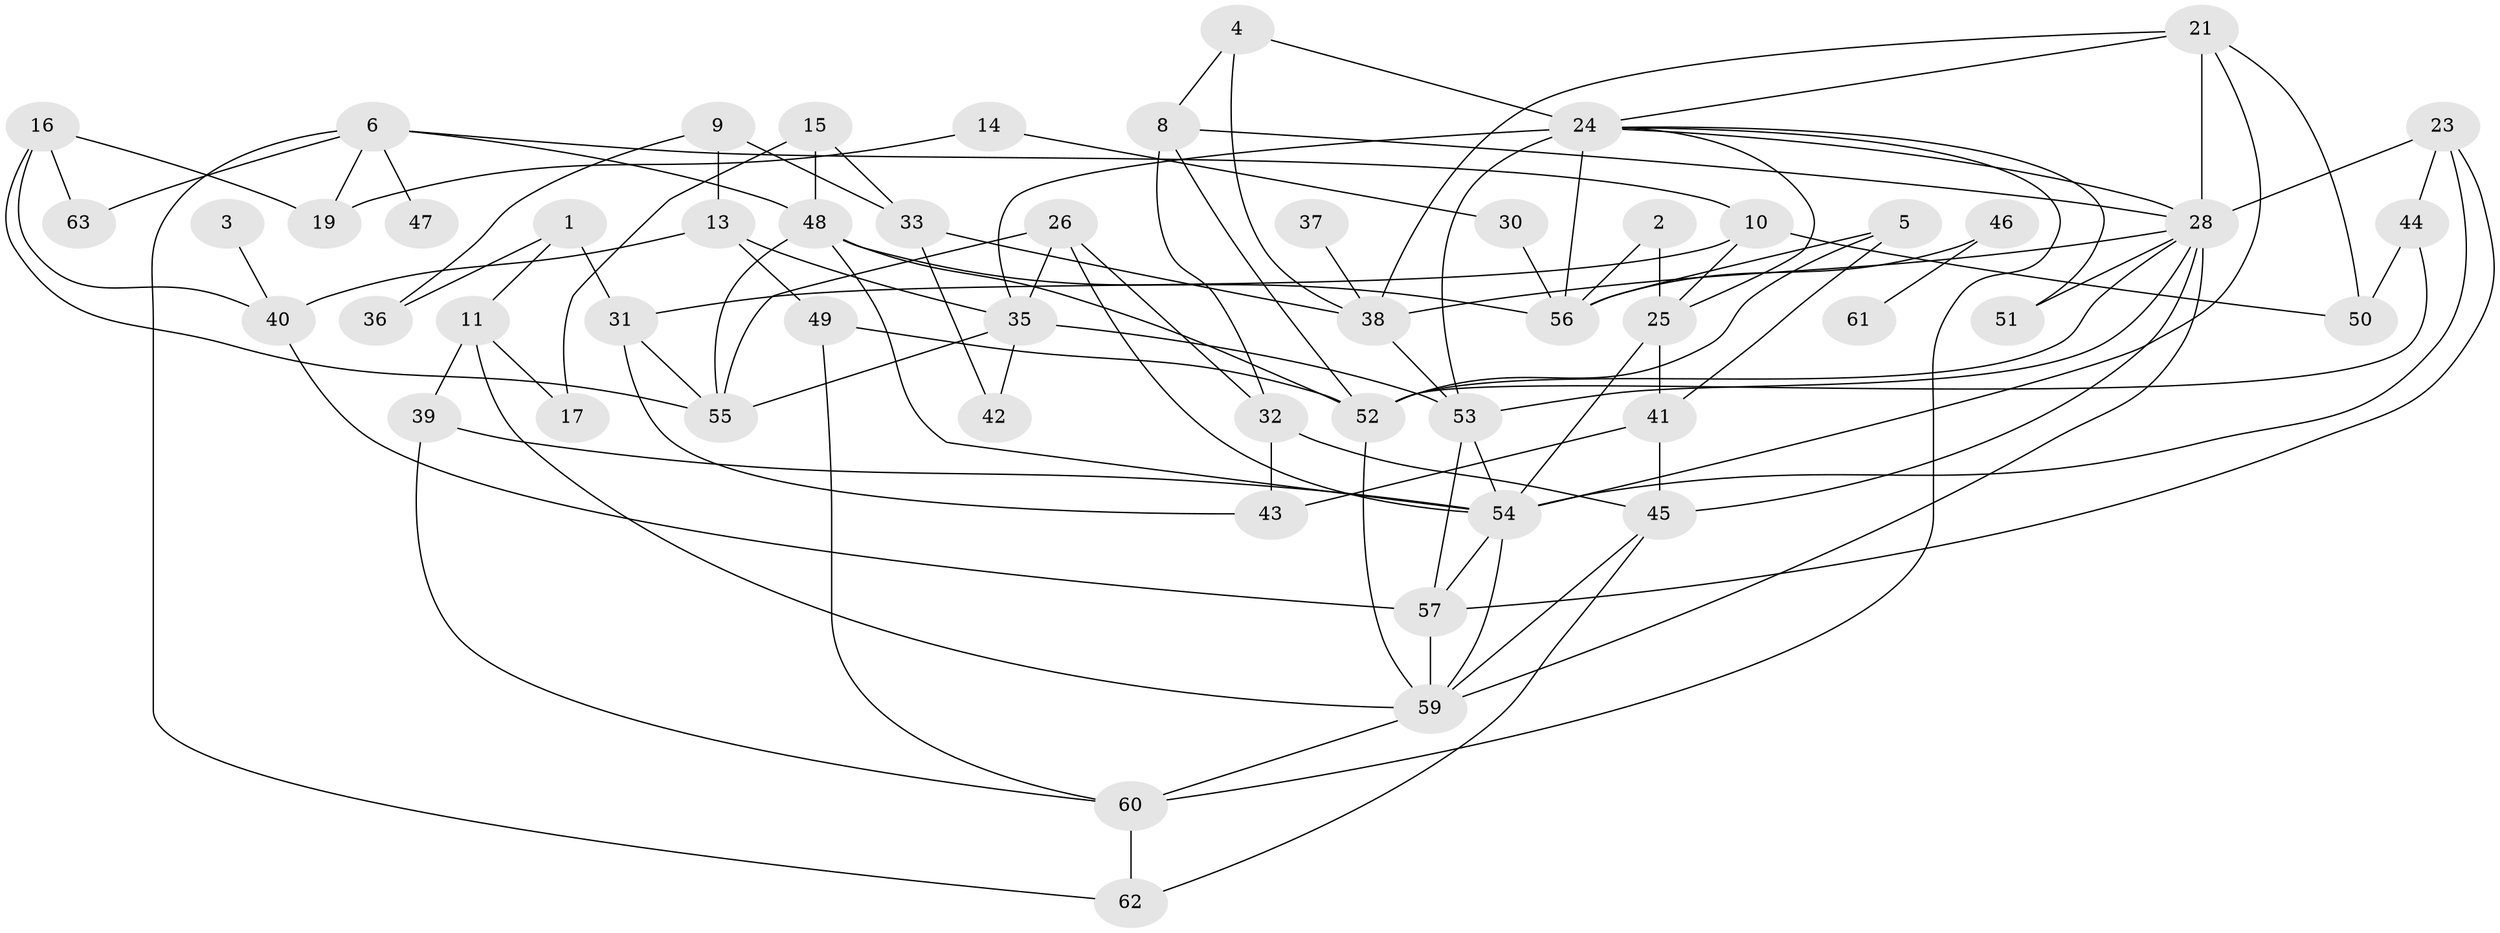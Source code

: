 // original degree distribution, {5: 0.07142857142857142, 6: 0.031746031746031744, 2: 0.24603174603174602, 3: 0.1984126984126984, 1: 0.1746031746031746, 4: 0.18253968253968253, 7: 0.007936507936507936, 0: 0.06349206349206349, 9: 0.007936507936507936, 8: 0.015873015873015872}
// Generated by graph-tools (version 1.1) at 2025/00/03/09/25 03:00:52]
// undirected, 54 vertices, 107 edges
graph export_dot {
graph [start="1"]
  node [color=gray90,style=filled];
  1;
  2;
  3;
  4;
  5;
  6;
  8;
  9;
  10;
  11;
  13;
  14;
  15;
  16;
  17;
  19;
  21;
  23;
  24;
  25;
  26;
  28;
  30;
  31;
  32;
  33;
  35;
  36;
  37;
  38;
  39;
  40;
  41;
  42;
  43;
  44;
  45;
  46;
  47;
  48;
  49;
  50;
  51;
  52;
  53;
  54;
  55;
  56;
  57;
  59;
  60;
  61;
  62;
  63;
  1 -- 11 [weight=1.0];
  1 -- 31 [weight=1.0];
  1 -- 36 [weight=1.0];
  2 -- 25 [weight=1.0];
  2 -- 56 [weight=1.0];
  3 -- 40 [weight=1.0];
  4 -- 8 [weight=1.0];
  4 -- 24 [weight=1.0];
  4 -- 38 [weight=1.0];
  5 -- 41 [weight=1.0];
  5 -- 52 [weight=1.0];
  5 -- 56 [weight=1.0];
  6 -- 10 [weight=1.0];
  6 -- 19 [weight=1.0];
  6 -- 47 [weight=1.0];
  6 -- 48 [weight=1.0];
  6 -- 62 [weight=1.0];
  6 -- 63 [weight=1.0];
  8 -- 28 [weight=1.0];
  8 -- 32 [weight=1.0];
  8 -- 52 [weight=1.0];
  9 -- 13 [weight=1.0];
  9 -- 33 [weight=1.0];
  9 -- 36 [weight=1.0];
  10 -- 25 [weight=1.0];
  10 -- 31 [weight=1.0];
  10 -- 50 [weight=1.0];
  11 -- 17 [weight=1.0];
  11 -- 39 [weight=1.0];
  11 -- 59 [weight=1.0];
  13 -- 35 [weight=1.0];
  13 -- 40 [weight=1.0];
  13 -- 49 [weight=1.0];
  14 -- 19 [weight=1.0];
  14 -- 30 [weight=1.0];
  15 -- 17 [weight=1.0];
  15 -- 33 [weight=1.0];
  15 -- 48 [weight=1.0];
  16 -- 19 [weight=1.0];
  16 -- 40 [weight=1.0];
  16 -- 55 [weight=1.0];
  16 -- 63 [weight=1.0];
  21 -- 24 [weight=1.0];
  21 -- 28 [weight=1.0];
  21 -- 38 [weight=1.0];
  21 -- 50 [weight=1.0];
  21 -- 54 [weight=1.0];
  23 -- 28 [weight=1.0];
  23 -- 44 [weight=1.0];
  23 -- 54 [weight=1.0];
  23 -- 57 [weight=1.0];
  24 -- 25 [weight=1.0];
  24 -- 28 [weight=1.0];
  24 -- 35 [weight=2.0];
  24 -- 51 [weight=1.0];
  24 -- 53 [weight=1.0];
  24 -- 56 [weight=2.0];
  24 -- 60 [weight=1.0];
  25 -- 41 [weight=1.0];
  25 -- 54 [weight=1.0];
  26 -- 32 [weight=1.0];
  26 -- 35 [weight=1.0];
  26 -- 54 [weight=1.0];
  26 -- 55 [weight=1.0];
  28 -- 38 [weight=1.0];
  28 -- 45 [weight=1.0];
  28 -- 51 [weight=1.0];
  28 -- 52 [weight=1.0];
  28 -- 53 [weight=1.0];
  28 -- 59 [weight=1.0];
  30 -- 56 [weight=2.0];
  31 -- 43 [weight=1.0];
  31 -- 55 [weight=1.0];
  32 -- 43 [weight=1.0];
  32 -- 45 [weight=1.0];
  33 -- 38 [weight=1.0];
  33 -- 42 [weight=1.0];
  35 -- 42 [weight=1.0];
  35 -- 53 [weight=1.0];
  35 -- 55 [weight=1.0];
  37 -- 38 [weight=1.0];
  38 -- 53 [weight=1.0];
  39 -- 54 [weight=1.0];
  39 -- 60 [weight=1.0];
  40 -- 57 [weight=2.0];
  41 -- 43 [weight=1.0];
  41 -- 45 [weight=1.0];
  44 -- 50 [weight=1.0];
  44 -- 52 [weight=1.0];
  45 -- 59 [weight=1.0];
  45 -- 62 [weight=1.0];
  46 -- 56 [weight=1.0];
  46 -- 61 [weight=1.0];
  48 -- 52 [weight=1.0];
  48 -- 54 [weight=1.0];
  48 -- 55 [weight=1.0];
  48 -- 56 [weight=1.0];
  49 -- 52 [weight=1.0];
  49 -- 60 [weight=1.0];
  52 -- 59 [weight=1.0];
  53 -- 54 [weight=1.0];
  53 -- 57 [weight=1.0];
  54 -- 57 [weight=1.0];
  54 -- 59 [weight=1.0];
  57 -- 59 [weight=2.0];
  59 -- 60 [weight=1.0];
  60 -- 62 [weight=1.0];
}
